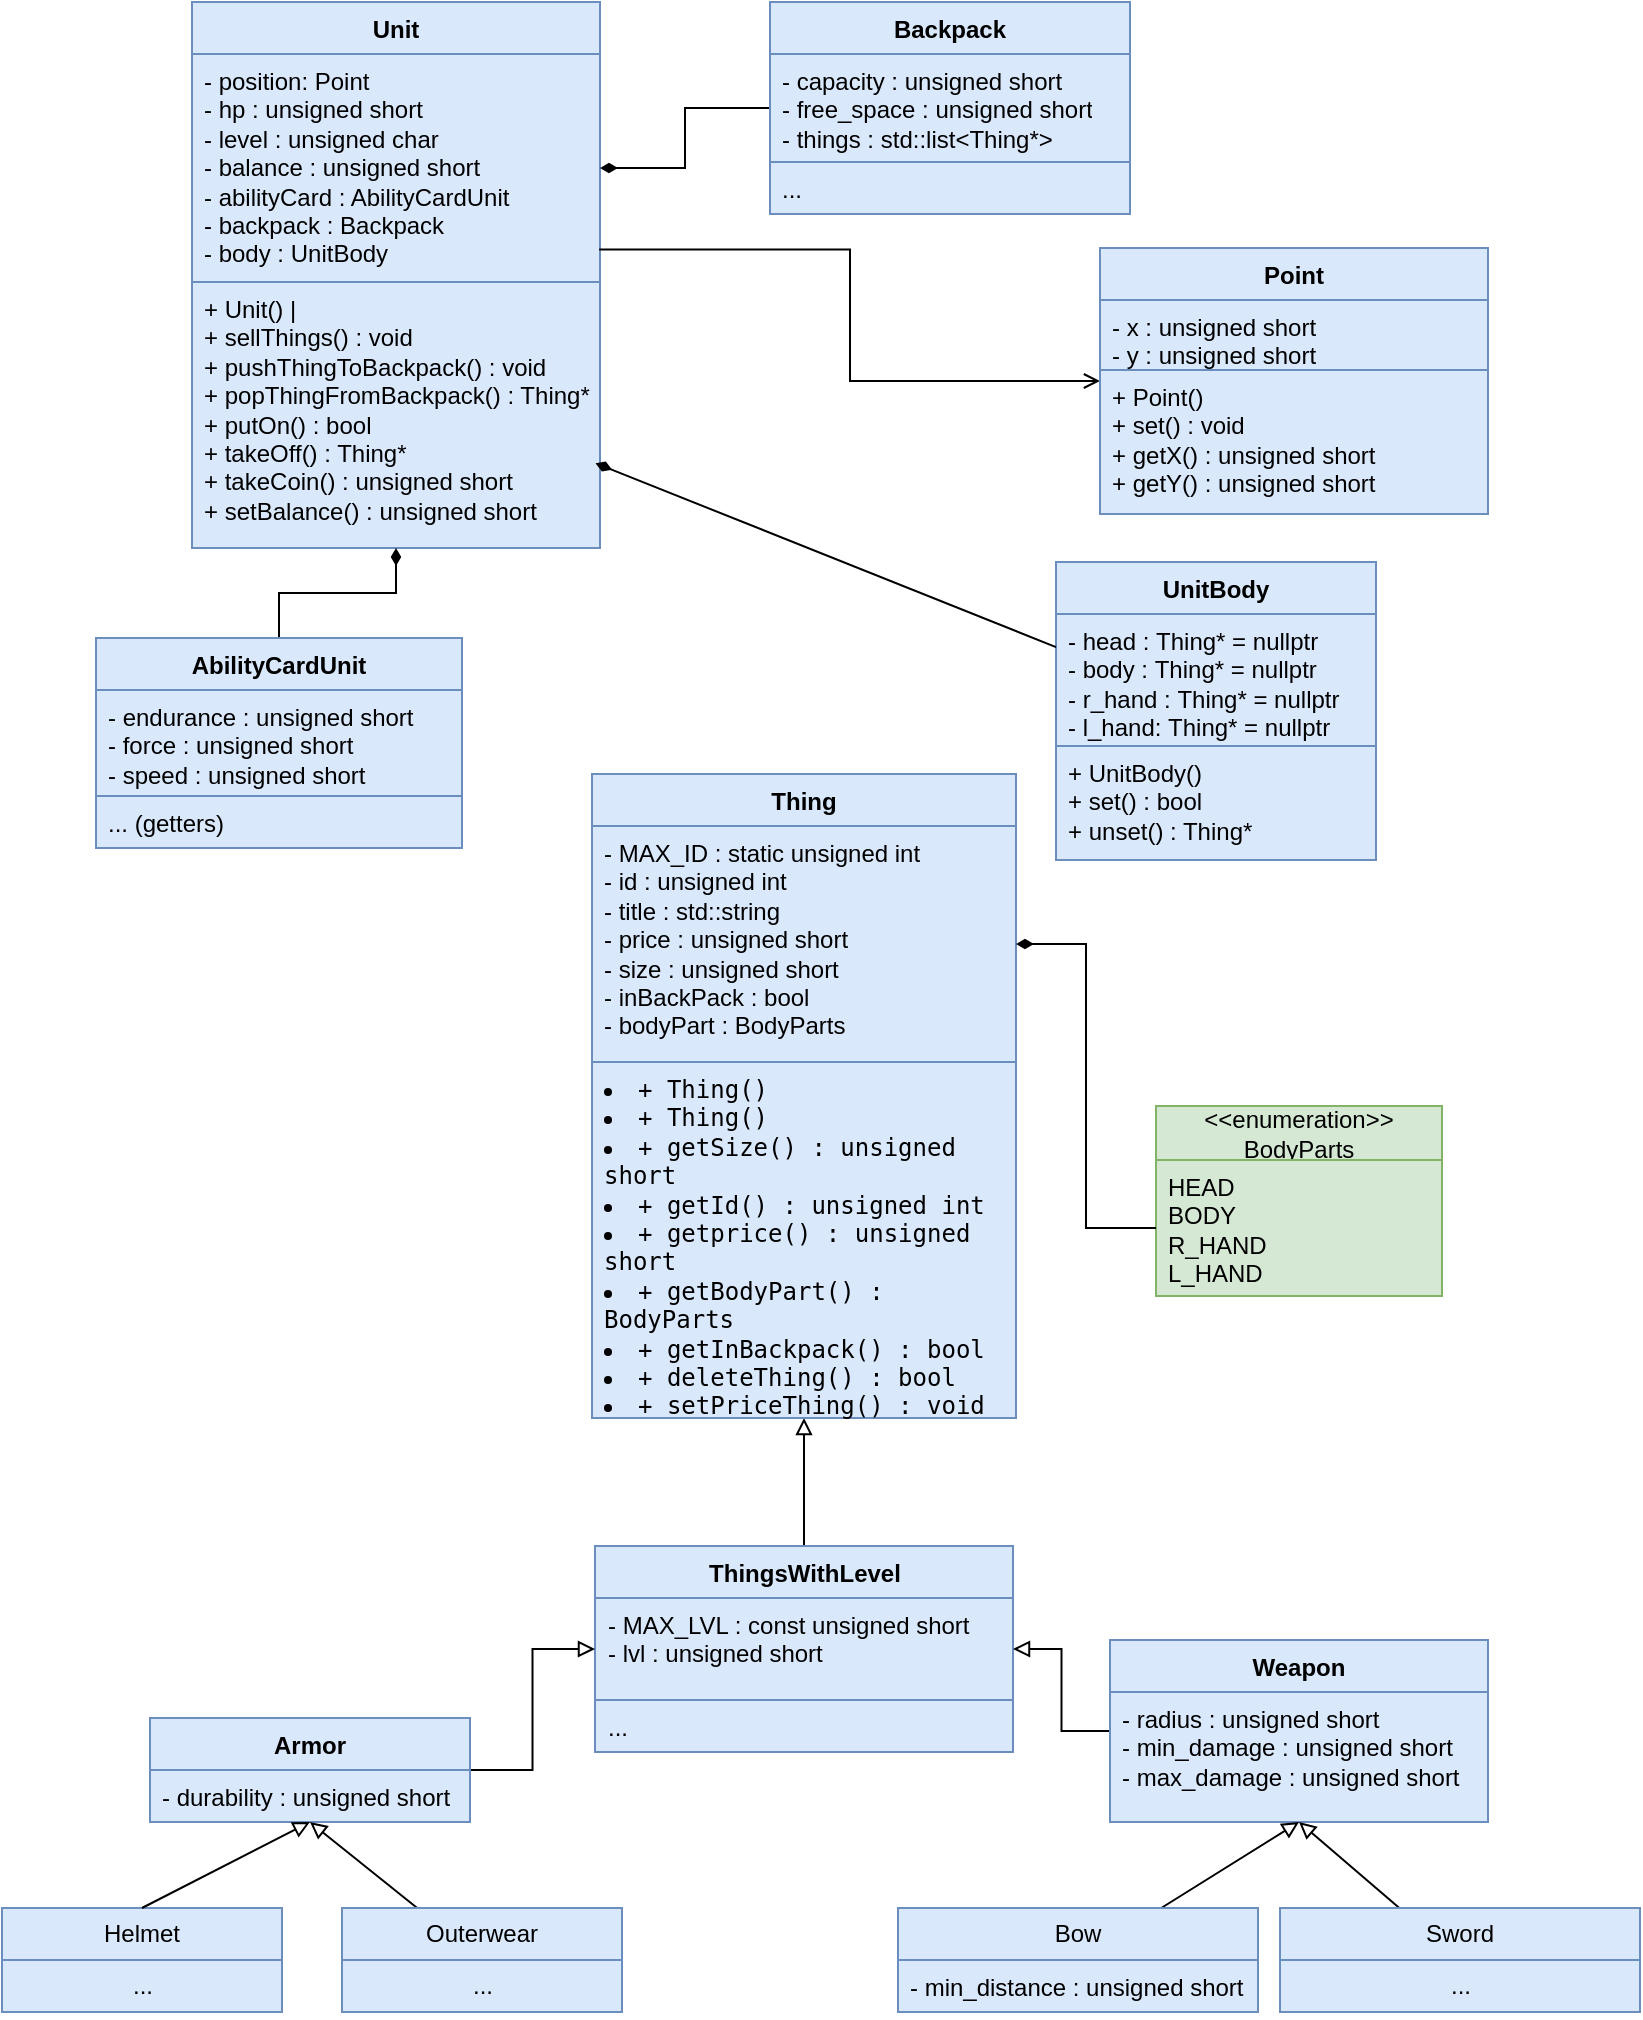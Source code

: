 <mxfile version="24.8.0">
  <diagram name="Страница — 1" id="nH3-7uxngD72fm8gfMB7">
    <mxGraphModel dx="1050" dy="557" grid="0" gridSize="10" guides="1" tooltips="1" connect="1" arrows="1" fold="1" page="1" pageScale="1" pageWidth="827" pageHeight="1169" math="0" shadow="0">
      <root>
        <mxCell id="0" />
        <mxCell id="1" parent="0" />
        <mxCell id="JdGX4QqvRXWBy_DkURMa-2" value="Unit" style="swimlane;fontStyle=1;align=center;verticalAlign=top;childLayout=stackLayout;horizontal=1;startSize=26;horizontalStack=0;resizeParent=1;resizeParentMax=0;resizeLast=0;collapsible=1;marginBottom=0;whiteSpace=wrap;html=1;fillColor=#dae8fc;strokeColor=#6c8ebf;" parent="1" vertex="1">
          <mxGeometry x="95" y="74" width="204" height="273" as="geometry" />
        </mxCell>
        <mxCell id="JdGX4QqvRXWBy_DkURMa-3" value="- position: Point&lt;div&gt;- hp :&amp;nbsp;unsigned short&lt;/div&gt;&lt;div&gt;- level :&amp;nbsp;unsigned char&lt;/div&gt;&lt;div&gt;- balance :&amp;nbsp;unsigned short&lt;/div&gt;&lt;div&gt;- abilityCard : AbilityCardUnit&lt;/div&gt;&lt;div&gt;- backpack : Backpack&lt;/div&gt;&lt;div&gt;- body : UnitBody&lt;/div&gt;" style="text;strokeColor=#6c8ebf;fillColor=#dae8fc;align=left;verticalAlign=top;spacingLeft=4;spacingRight=4;overflow=hidden;rotatable=0;points=[[0,0.5],[1,0.5]];portConstraint=eastwest;whiteSpace=wrap;html=1;" parent="JdGX4QqvRXWBy_DkURMa-2" vertex="1">
          <mxGeometry y="26" width="204" height="114" as="geometry" />
        </mxCell>
        <mxCell id="JdGX4QqvRXWBy_DkURMa-4" value="" style="line;strokeWidth=1;fillColor=#dae8fc;align=left;verticalAlign=middle;spacingTop=-1;spacingLeft=3;spacingRight=3;rotatable=0;labelPosition=right;points=[];portConstraint=eastwest;strokeColor=#6c8ebf;" parent="JdGX4QqvRXWBy_DkURMa-2" vertex="1">
          <mxGeometry y="140" width="204" as="geometry" />
        </mxCell>
        <mxCell id="JdGX4QqvRXWBy_DkURMa-5" value="+ &lt;span class=&quot;hljs-built_in&quot;&gt;Unit&lt;/span&gt;()                 |&lt;br&gt;+ &lt;span class=&quot;hljs-built_in&quot;&gt;sellThings&lt;/span&gt;() : void&lt;br&gt;+ &lt;span class=&quot;hljs-built_in&quot;&gt;pushThingToBackpack&lt;/span&gt;() : void&lt;br&gt;+ &lt;span class=&quot;hljs-built_in&quot;&gt;popThingFromBackpack&lt;/span&gt;() : Thing*&lt;br&gt;+ &lt;span class=&quot;hljs-built_in&quot;&gt;putOn&lt;/span&gt;() : bool&lt;br&gt;+ &lt;span class=&quot;hljs-built_in&quot;&gt;takeOff&lt;/span&gt;() : Thing*&lt;br&gt;+ &lt;span class=&quot;hljs-built_in&quot;&gt;takeCoin&lt;/span&gt;() : unsigned short&lt;br&gt;+ &lt;span class=&quot;hljs-built_in&quot;&gt;setBalance&lt;/span&gt;() : unsigned short" style="text;strokeColor=#6c8ebf;fillColor=#dae8fc;align=left;verticalAlign=top;spacingLeft=4;spacingRight=4;overflow=hidden;rotatable=0;points=[[0,0.5],[1,0.5]];portConstraint=eastwest;whiteSpace=wrap;html=1;" parent="JdGX4QqvRXWBy_DkURMa-2" vertex="1">
          <mxGeometry y="140" width="204" height="133" as="geometry" />
        </mxCell>
        <mxCell id="JdGX4QqvRXWBy_DkURMa-77" style="edgeStyle=orthogonalEdgeStyle;rounded=0;orthogonalLoop=1;jettySize=auto;html=1;entryX=1;entryY=0.5;entryDx=0;entryDy=0;endArrow=diamondThin;endFill=1;" parent="1" source="JdGX4QqvRXWBy_DkURMa-6" target="JdGX4QqvRXWBy_DkURMa-3" edge="1">
          <mxGeometry relative="1" as="geometry" />
        </mxCell>
        <mxCell id="JdGX4QqvRXWBy_DkURMa-6" value="Backpack" style="swimlane;fontStyle=1;align=center;verticalAlign=top;childLayout=stackLayout;horizontal=1;startSize=26;horizontalStack=0;resizeParent=1;resizeParentMax=0;resizeLast=0;collapsible=1;marginBottom=0;whiteSpace=wrap;html=1;fillColor=#dae8fc;strokeColor=#6c8ebf;" parent="1" vertex="1">
          <mxGeometry x="384" y="74" width="180" height="106" as="geometry">
            <mxRectangle x="540" y="50" width="90" height="30" as="alternateBounds" />
          </mxGeometry>
        </mxCell>
        <mxCell id="JdGX4QqvRXWBy_DkURMa-7" value="- capacity :&amp;nbsp;unsigned short&lt;div&gt;- free_space :&amp;nbsp;unsigned short&lt;/div&gt;&lt;div&gt;- things :&amp;nbsp;std::list&amp;lt;Thing*&amp;gt;&lt;br&gt;&lt;div&gt;&lt;br&gt;&lt;/div&gt;&lt;/div&gt;" style="text;strokeColor=#6c8ebf;fillColor=#dae8fc;align=left;verticalAlign=top;spacingLeft=4;spacingRight=4;overflow=hidden;rotatable=0;points=[[0,0.5],[1,0.5]];portConstraint=eastwest;whiteSpace=wrap;html=1;" parent="JdGX4QqvRXWBy_DkURMa-6" vertex="1">
          <mxGeometry y="26" width="180" height="54" as="geometry" />
        </mxCell>
        <mxCell id="JdGX4QqvRXWBy_DkURMa-8" value="" style="line;strokeWidth=1;fillColor=#dae8fc;align=left;verticalAlign=middle;spacingTop=-1;spacingLeft=3;spacingRight=3;rotatable=0;labelPosition=right;points=[];portConstraint=eastwest;strokeColor=#6c8ebf;" parent="JdGX4QqvRXWBy_DkURMa-6" vertex="1">
          <mxGeometry y="80" width="180" as="geometry" />
        </mxCell>
        <mxCell id="JdGX4QqvRXWBy_DkURMa-9" value="..." style="text;strokeColor=#6c8ebf;fillColor=#dae8fc;align=left;verticalAlign=top;spacingLeft=4;spacingRight=4;overflow=hidden;rotatable=0;points=[[0,0.5],[1,0.5]];portConstraint=eastwest;whiteSpace=wrap;html=1;" parent="JdGX4QqvRXWBy_DkURMa-6" vertex="1">
          <mxGeometry y="80" width="180" height="26" as="geometry" />
        </mxCell>
        <mxCell id="JdGX4QqvRXWBy_DkURMa-55" style="edgeStyle=orthogonalEdgeStyle;rounded=0;orthogonalLoop=1;jettySize=auto;html=1;entryX=0.5;entryY=0;entryDx=0;entryDy=0;startArrow=block;startFill=0;endArrow=none;endFill=0;" parent="1" source="JdGX4QqvRXWBy_DkURMa-15" target="JdGX4QqvRXWBy_DkURMa-19" edge="1">
          <mxGeometry relative="1" as="geometry" />
        </mxCell>
        <mxCell id="JdGX4QqvRXWBy_DkURMa-15" value="Thing" style="swimlane;fontStyle=1;align=center;verticalAlign=top;childLayout=stackLayout;horizontal=1;startSize=26;horizontalStack=0;resizeParent=1;resizeParentMax=0;resizeLast=0;collapsible=1;marginBottom=0;whiteSpace=wrap;html=1;fillColor=#dae8fc;strokeColor=#6c8ebf;" parent="1" vertex="1">
          <mxGeometry x="295" y="460" width="212" height="322" as="geometry" />
        </mxCell>
        <mxCell id="JdGX4QqvRXWBy_DkURMa-16" value="- MAX_ID :&amp;nbsp;static unsigned int&lt;div&gt;- id :&amp;nbsp;unsigned int&lt;/div&gt;&lt;div&gt;- title : std::string&lt;/div&gt;&lt;div&gt;- price :&amp;nbsp;unsigned short&lt;/div&gt;&lt;div&gt;- size :&amp;nbsp;unsigned short&lt;/div&gt;&lt;div&gt;- inBackPack : bool&lt;/div&gt;&lt;div&gt;- bodyPart : BodyParts&lt;br&gt;&lt;div&gt;&lt;br&gt;&lt;/div&gt;&lt;/div&gt;" style="text;strokeColor=#6c8ebf;fillColor=#dae8fc;align=left;verticalAlign=top;spacingLeft=4;spacingRight=4;overflow=hidden;rotatable=0;points=[[0,0.5],[1,0.5]];portConstraint=eastwest;whiteSpace=wrap;html=1;" parent="JdGX4QqvRXWBy_DkURMa-15" vertex="1">
          <mxGeometry y="26" width="212" height="118" as="geometry" />
        </mxCell>
        <mxCell id="JdGX4QqvRXWBy_DkURMa-17" value="" style="line;strokeWidth=1;fillColor=#dae8fc;align=left;verticalAlign=middle;spacingTop=-1;spacingLeft=3;spacingRight=3;rotatable=0;labelPosition=right;points=[];portConstraint=eastwest;strokeColor=#6c8ebf;" parent="JdGX4QqvRXWBy_DkURMa-15" vertex="1">
          <mxGeometry y="144" width="212" as="geometry" />
        </mxCell>
        <mxCell id="JdGX4QqvRXWBy_DkURMa-18" value="&lt;li&gt;&lt;code&gt;+ Thing()&lt;/code&gt;&lt;/li&gt;&lt;li&gt;&lt;code&gt;+ Thing()&lt;/code&gt;&lt;/li&gt;&lt;li&gt;&lt;code&gt;+ getSize() : unsigned short&lt;/code&gt;&lt;/li&gt;&lt;li&gt;&lt;code&gt;+ getId() : unsigned int&lt;/code&gt;&lt;/li&gt;&lt;li&gt;&lt;code&gt;+ getprice() : unsigned short&lt;/code&gt;&lt;/li&gt;&lt;li&gt;&lt;code&gt;+ getBodyPart() : BodyParts&lt;/code&gt;&lt;/li&gt;&lt;li&gt;&lt;code&gt;+ getInBackpack() : bool&lt;/code&gt;&lt;/li&gt;&lt;li&gt;&lt;code&gt;+ deleteThing() : bool&lt;/code&gt;&lt;/li&gt;&lt;li&gt;&lt;code&gt;+ setPriceThing() : void&lt;/code&gt;&lt;/li&gt;&lt;li&gt;&lt;code&gt;+ setInBackpack() : void&lt;/code&gt;&lt;/li&gt;" style="text;strokeColor=#6c8ebf;fillColor=#dae8fc;align=left;verticalAlign=top;spacingLeft=4;spacingRight=4;overflow=hidden;rotatable=0;points=[[0,0.5],[1,0.5]];portConstraint=eastwest;whiteSpace=wrap;html=1;" parent="JdGX4QqvRXWBy_DkURMa-15" vertex="1">
          <mxGeometry y="144" width="212" height="178" as="geometry" />
        </mxCell>
        <mxCell id="JdGX4QqvRXWBy_DkURMa-19" value="ThingsWithLevel" style="swimlane;fontStyle=1;align=center;verticalAlign=top;childLayout=stackLayout;horizontal=1;startSize=26;horizontalStack=0;resizeParent=1;resizeParentMax=0;resizeLast=0;collapsible=1;marginBottom=0;whiteSpace=wrap;html=1;fillColor=#dae8fc;strokeColor=#6c8ebf;" parent="1" vertex="1">
          <mxGeometry x="296.5" y="846" width="209" height="103" as="geometry" />
        </mxCell>
        <mxCell id="JdGX4QqvRXWBy_DkURMa-20" value="- MAX_LVL :&amp;nbsp;const unsigned short&lt;div&gt;- lvl : unsigned short&lt;/div&gt;" style="text;strokeColor=#6c8ebf;fillColor=#dae8fc;align=left;verticalAlign=top;spacingLeft=4;spacingRight=4;overflow=hidden;rotatable=0;points=[[0,0.5],[1,0.5]];portConstraint=eastwest;whiteSpace=wrap;html=1;" parent="JdGX4QqvRXWBy_DkURMa-19" vertex="1">
          <mxGeometry y="26" width="209" height="51" as="geometry" />
        </mxCell>
        <mxCell id="JdGX4QqvRXWBy_DkURMa-21" value="" style="line;strokeWidth=1;fillColor=#dae8fc;align=left;verticalAlign=middle;spacingTop=-1;spacingLeft=3;spacingRight=3;rotatable=0;labelPosition=right;points=[];portConstraint=eastwest;strokeColor=#6c8ebf;" parent="JdGX4QqvRXWBy_DkURMa-19" vertex="1">
          <mxGeometry y="77" width="209" as="geometry" />
        </mxCell>
        <mxCell id="JdGX4QqvRXWBy_DkURMa-22" value="..." style="text;strokeColor=#6c8ebf;fillColor=#dae8fc;align=left;verticalAlign=top;spacingLeft=4;spacingRight=4;overflow=hidden;rotatable=0;points=[[0,0.5],[1,0.5]];portConstraint=eastwest;whiteSpace=wrap;html=1;" parent="JdGX4QqvRXWBy_DkURMa-19" vertex="1">
          <mxGeometry y="77" width="209" height="26" as="geometry" />
        </mxCell>
        <mxCell id="JdGX4QqvRXWBy_DkURMa-59" style="edgeStyle=orthogonalEdgeStyle;rounded=0;orthogonalLoop=1;jettySize=auto;html=1;entryX=0;entryY=0.5;entryDx=0;entryDy=0;endArrow=block;endFill=0;" parent="1" source="JdGX4QqvRXWBy_DkURMa-23" target="JdGX4QqvRXWBy_DkURMa-19" edge="1">
          <mxGeometry relative="1" as="geometry" />
        </mxCell>
        <mxCell id="JdGX4QqvRXWBy_DkURMa-23" value="Armor" style="swimlane;fontStyle=1;align=center;verticalAlign=top;childLayout=stackLayout;horizontal=1;startSize=26;horizontalStack=0;resizeParent=1;resizeParentMax=0;resizeLast=0;collapsible=1;marginBottom=0;whiteSpace=wrap;html=1;fillColor=#dae8fc;strokeColor=#6c8ebf;" parent="1" vertex="1">
          <mxGeometry x="74" y="932" width="160" height="52" as="geometry" />
        </mxCell>
        <mxCell id="JdGX4QqvRXWBy_DkURMa-24" value="- durability : unsigned short" style="text;strokeColor=#6c8ebf;fillColor=#dae8fc;align=left;verticalAlign=top;spacingLeft=4;spacingRight=4;overflow=hidden;rotatable=0;points=[[0,0.5],[1,0.5]];portConstraint=eastwest;whiteSpace=wrap;html=1;" parent="JdGX4QqvRXWBy_DkURMa-23" vertex="1">
          <mxGeometry y="26" width="160" height="26" as="geometry" />
        </mxCell>
        <mxCell id="JdGX4QqvRXWBy_DkURMa-25" value="" style="line;strokeWidth=1;fillColor=#dae8fc;align=left;verticalAlign=middle;spacingTop=-1;spacingLeft=3;spacingRight=3;rotatable=0;labelPosition=right;points=[];portConstraint=eastwest;strokeColor=#6c8ebf;" parent="JdGX4QqvRXWBy_DkURMa-23" vertex="1">
          <mxGeometry y="52" width="160" as="geometry" />
        </mxCell>
        <mxCell id="JdGX4QqvRXWBy_DkURMa-56" style="edgeStyle=orthogonalEdgeStyle;rounded=0;orthogonalLoop=1;jettySize=auto;html=1;entryX=1;entryY=0.5;entryDx=0;entryDy=0;endArrow=block;endFill=0;" parent="1" source="JdGX4QqvRXWBy_DkURMa-27" target="JdGX4QqvRXWBy_DkURMa-19" edge="1">
          <mxGeometry relative="1" as="geometry" />
        </mxCell>
        <mxCell id="JdGX4QqvRXWBy_DkURMa-27" value="Weapon" style="swimlane;fontStyle=1;align=center;verticalAlign=top;childLayout=stackLayout;horizontal=1;startSize=26;horizontalStack=0;resizeParent=1;resizeParentMax=0;resizeLast=0;collapsible=1;marginBottom=0;whiteSpace=wrap;html=1;fillColor=#dae8fc;strokeColor=#6c8ebf;" parent="1" vertex="1">
          <mxGeometry x="554" y="893" width="189" height="91" as="geometry" />
        </mxCell>
        <mxCell id="JdGX4QqvRXWBy_DkURMa-28" value="-&lt;span style=&quot;background-color: initial;&quot;&gt;&amp;nbsp;radius :&amp;nbsp;&lt;/span&gt;unsigned short&lt;div&gt;- min_damage :&amp;nbsp;&lt;span style=&quot;background-color: initial;&quot;&gt;unsigned short&lt;/span&gt;&lt;span style=&quot;background-color: initial;&quot;&gt;&amp;nbsp;&lt;/span&gt;&lt;/div&gt;&lt;div&gt;- max_damage :&amp;nbsp;&lt;span style=&quot;background-color: initial;&quot;&gt;unsigned short&lt;/span&gt;&lt;/div&gt;" style="text;strokeColor=#6c8ebf;fillColor=#dae8fc;align=left;verticalAlign=top;spacingLeft=4;spacingRight=4;overflow=hidden;rotatable=0;points=[[0,0.5],[1,0.5]];portConstraint=eastwest;whiteSpace=wrap;html=1;" parent="JdGX4QqvRXWBy_DkURMa-27" vertex="1">
          <mxGeometry y="26" width="189" height="65" as="geometry" />
        </mxCell>
        <mxCell id="JdGX4QqvRXWBy_DkURMa-29" value="" style="line;strokeWidth=1;fillColor=#dae8fc;align=left;verticalAlign=middle;spacingTop=-1;spacingLeft=3;spacingRight=3;rotatable=0;labelPosition=right;points=[];portConstraint=eastwest;strokeColor=#6c8ebf;" parent="JdGX4QqvRXWBy_DkURMa-27" vertex="1">
          <mxGeometry y="91" width="189" as="geometry" />
        </mxCell>
        <mxCell id="JdGX4QqvRXWBy_DkURMa-35" value="Helmet" style="swimlane;fontStyle=0;childLayout=stackLayout;horizontal=1;startSize=26;fillColor=#dae8fc;horizontalStack=0;resizeParent=1;resizeParentMax=0;resizeLast=0;collapsible=1;marginBottom=0;whiteSpace=wrap;html=1;strokeColor=#6c8ebf;" parent="1" vertex="1">
          <mxGeometry y="1027" width="140" height="52" as="geometry" />
        </mxCell>
        <mxCell id="JdGX4QqvRXWBy_DkURMa-39" value="..." style="text;html=1;align=center;verticalAlign=middle;resizable=0;points=[];autosize=1;strokeColor=#6c8ebf;fillColor=#dae8fc;" parent="JdGX4QqvRXWBy_DkURMa-35" vertex="1">
          <mxGeometry y="26" width="140" height="26" as="geometry" />
        </mxCell>
        <mxCell id="JdGX4QqvRXWBy_DkURMa-63" style="rounded=0;orthogonalLoop=1;jettySize=auto;html=1;entryX=0.5;entryY=1;entryDx=0;entryDy=0;endArrow=block;endFill=0;" parent="1" source="JdGX4QqvRXWBy_DkURMa-40" target="JdGX4QqvRXWBy_DkURMa-23" edge="1">
          <mxGeometry relative="1" as="geometry" />
        </mxCell>
        <mxCell id="JdGX4QqvRXWBy_DkURMa-40" value="Outerwear" style="swimlane;fontStyle=0;childLayout=stackLayout;horizontal=1;startSize=26;fillColor=#dae8fc;horizontalStack=0;resizeParent=1;resizeParentMax=0;resizeLast=0;collapsible=1;marginBottom=0;whiteSpace=wrap;html=1;strokeColor=#6c8ebf;" parent="1" vertex="1">
          <mxGeometry x="170" y="1027" width="140" height="52" as="geometry" />
        </mxCell>
        <mxCell id="JdGX4QqvRXWBy_DkURMa-44" value="..." style="text;html=1;align=center;verticalAlign=middle;resizable=0;points=[];autosize=1;strokeColor=#6c8ebf;fillColor=#dae8fc;" parent="JdGX4QqvRXWBy_DkURMa-40" vertex="1">
          <mxGeometry y="26" width="140" height="26" as="geometry" />
        </mxCell>
        <mxCell id="JdGX4QqvRXWBy_DkURMa-62" style="rounded=0;orthogonalLoop=1;jettySize=auto;html=1;entryX=0.5;entryY=1;entryDx=0;entryDy=0;endArrow=block;endFill=0;" parent="1" source="JdGX4QqvRXWBy_DkURMa-45" target="JdGX4QqvRXWBy_DkURMa-27" edge="1">
          <mxGeometry relative="1" as="geometry" />
        </mxCell>
        <mxCell id="JdGX4QqvRXWBy_DkURMa-45" value="Bow" style="swimlane;fontStyle=0;childLayout=stackLayout;horizontal=1;startSize=26;fillColor=#dae8fc;horizontalStack=0;resizeParent=1;resizeParentMax=0;resizeLast=0;collapsible=1;marginBottom=0;whiteSpace=wrap;html=1;strokeColor=#6c8ebf;" parent="1" vertex="1">
          <mxGeometry x="448" y="1027" width="180" height="52" as="geometry" />
        </mxCell>
        <mxCell id="JdGX4QqvRXWBy_DkURMa-50" value="- min_distance :&amp;nbsp;unsigned short" style="text;strokeColor=#6c8ebf;fillColor=#dae8fc;align=left;verticalAlign=top;spacingLeft=4;spacingRight=4;overflow=hidden;rotatable=0;points=[[0,0.5],[1,0.5]];portConstraint=eastwest;whiteSpace=wrap;html=1;" parent="JdGX4QqvRXWBy_DkURMa-45" vertex="1">
          <mxGeometry y="26" width="180" height="26" as="geometry" />
        </mxCell>
        <mxCell id="JdGX4QqvRXWBy_DkURMa-60" style="rounded=0;orthogonalLoop=1;jettySize=auto;html=1;entryX=0.5;entryY=1;entryDx=0;entryDy=0;endArrow=block;endFill=0;" parent="1" source="JdGX4QqvRXWBy_DkURMa-49" target="JdGX4QqvRXWBy_DkURMa-27" edge="1">
          <mxGeometry relative="1" as="geometry" />
        </mxCell>
        <mxCell id="JdGX4QqvRXWBy_DkURMa-49" value="Sword" style="swimlane;fontStyle=0;childLayout=stackLayout;horizontal=1;startSize=26;fillColor=#dae8fc;horizontalStack=0;resizeParent=1;resizeParentMax=0;resizeLast=0;collapsible=1;marginBottom=0;whiteSpace=wrap;html=1;strokeColor=#6c8ebf;" parent="1" vertex="1">
          <mxGeometry x="639" y="1027" width="180" height="52" as="geometry" />
        </mxCell>
        <mxCell id="JdGX4QqvRXWBy_DkURMa-53" value="..." style="text;html=1;align=center;verticalAlign=middle;resizable=0;points=[];autosize=1;strokeColor=#6c8ebf;fillColor=#dae8fc;" parent="JdGX4QqvRXWBy_DkURMa-49" vertex="1">
          <mxGeometry y="26" width="180" height="26" as="geometry" />
        </mxCell>
        <mxCell id="JdGX4QqvRXWBy_DkURMa-64" style="rounded=0;orthogonalLoop=1;jettySize=auto;html=1;entryX=0.5;entryY=1;entryDx=0;entryDy=0;endArrow=block;endFill=0;exitX=0.5;exitY=0;exitDx=0;exitDy=0;" parent="1" source="JdGX4QqvRXWBy_DkURMa-35" target="JdGX4QqvRXWBy_DkURMa-23" edge="1">
          <mxGeometry relative="1" as="geometry" />
        </mxCell>
        <mxCell id="JdGX4QqvRXWBy_DkURMa-76" style="edgeStyle=orthogonalEdgeStyle;rounded=0;orthogonalLoop=1;jettySize=auto;html=1;endArrow=none;endFill=0;entryX=0.998;entryY=0.858;entryDx=0;entryDy=0;entryPerimeter=0;startArrow=open;startFill=0;" parent="1" source="JdGX4QqvRXWBy_DkURMa-72" target="JdGX4QqvRXWBy_DkURMa-3" edge="1">
          <mxGeometry relative="1" as="geometry" />
        </mxCell>
        <mxCell id="JdGX4QqvRXWBy_DkURMa-72" value="Point" style="swimlane;fontStyle=1;align=center;verticalAlign=top;childLayout=stackLayout;horizontal=1;startSize=26;horizontalStack=0;resizeParent=1;resizeParentMax=0;resizeLast=0;collapsible=1;marginBottom=0;whiteSpace=wrap;html=1;fillColor=#dae8fc;strokeColor=#6c8ebf;" parent="1" vertex="1">
          <mxGeometry x="549" y="197" width="194" height="133" as="geometry" />
        </mxCell>
        <mxCell id="JdGX4QqvRXWBy_DkURMa-73" value="- x :&amp;nbsp;unsigned short&lt;div&gt;- y :&amp;nbsp;unsigned short&lt;/div&gt;" style="text;strokeColor=#6c8ebf;fillColor=#dae8fc;align=left;verticalAlign=top;spacingLeft=4;spacingRight=4;overflow=hidden;rotatable=0;points=[[0,0.5],[1,0.5]];portConstraint=eastwest;whiteSpace=wrap;html=1;" parent="JdGX4QqvRXWBy_DkURMa-72" vertex="1">
          <mxGeometry y="26" width="194" height="35" as="geometry" />
        </mxCell>
        <mxCell id="JdGX4QqvRXWBy_DkURMa-74" value="" style="line;strokeWidth=1;fillColor=#dae8fc;align=left;verticalAlign=middle;spacingTop=-1;spacingLeft=3;spacingRight=3;rotatable=0;labelPosition=right;points=[];portConstraint=eastwest;strokeColor=#6c8ebf;" parent="JdGX4QqvRXWBy_DkURMa-72" vertex="1">
          <mxGeometry y="61" width="194" as="geometry" />
        </mxCell>
        <mxCell id="JdGX4QqvRXWBy_DkURMa-75" value="&lt;span style=&quot;background-color: initial;&quot;&gt;+ Point()&lt;/span&gt;&lt;br&gt;&lt;span style=&quot;background-color: initial;&quot;&gt;+ set() : void&lt;/span&gt;&lt;br&gt;&lt;span style=&quot;background-color: initial;&quot;&gt;+ getX() : unsigned short&lt;/span&gt;&lt;br&gt;&lt;span style=&quot;background-color: initial;&quot;&gt;+ getY() : unsigned short&lt;/span&gt;" style="text;strokeColor=#6c8ebf;fillColor=#dae8fc;align=left;verticalAlign=top;spacingLeft=4;spacingRight=4;overflow=hidden;rotatable=0;points=[[0,0.5],[1,0.5]];portConstraint=eastwest;whiteSpace=wrap;html=1;" parent="JdGX4QqvRXWBy_DkURMa-72" vertex="1">
          <mxGeometry y="61" width="194" height="72" as="geometry" />
        </mxCell>
        <mxCell id="JdGX4QqvRXWBy_DkURMa-78" value="UnitBody" style="swimlane;fontStyle=1;align=center;verticalAlign=top;childLayout=stackLayout;horizontal=1;startSize=26;horizontalStack=0;resizeParent=1;resizeParentMax=0;resizeLast=0;collapsible=1;marginBottom=0;whiteSpace=wrap;html=1;fillColor=#dae8fc;strokeColor=#6c8ebf;" parent="1" vertex="1">
          <mxGeometry x="527" y="354" width="160" height="149" as="geometry" />
        </mxCell>
        <mxCell id="JdGX4QqvRXWBy_DkURMa-79" value="- head :&amp;nbsp;Thing* = nullptr&lt;br&gt;&lt;div&gt;&lt;span style=&quot;background-color: initial;&quot;&gt;- body :&amp;nbsp;Thing* = nullptr&lt;/span&gt;&lt;/div&gt;- r_hand :&amp;nbsp;Thing* = nullptr&lt;br&gt;&lt;div&gt;&lt;span style=&quot;background-color: initial;&quot;&gt;- l_hand:&amp;nbsp;Thing* = nullptr&amp;nbsp;&lt;/span&gt;&amp;nbsp;&lt;/div&gt;" style="text;strokeColor=#6c8ebf;fillColor=#dae8fc;align=left;verticalAlign=top;spacingLeft=4;spacingRight=4;overflow=hidden;rotatable=0;points=[[0,0.5],[1,0.5]];portConstraint=eastwest;whiteSpace=wrap;html=1;" parent="JdGX4QqvRXWBy_DkURMa-78" vertex="1">
          <mxGeometry y="26" width="160" height="66" as="geometry" />
        </mxCell>
        <mxCell id="JdGX4QqvRXWBy_DkURMa-80" value="" style="line;strokeWidth=1;fillColor=#dae8fc;align=left;verticalAlign=middle;spacingTop=-1;spacingLeft=3;spacingRight=3;rotatable=0;labelPosition=right;points=[];portConstraint=eastwest;strokeColor=#6c8ebf;" parent="JdGX4QqvRXWBy_DkURMa-78" vertex="1">
          <mxGeometry y="92" width="160" as="geometry" />
        </mxCell>
        <mxCell id="JdGX4QqvRXWBy_DkURMa-81" value="&lt;span style=&quot;background-color: initial;&quot;&gt;+ UnitBody()&lt;/span&gt;&lt;br&gt;&lt;span style=&quot;background-color: initial;&quot;&gt;+ set() : bool&lt;/span&gt;&lt;br&gt;&lt;span style=&quot;background-color: initial;&quot;&gt;+ unset() : Thing*&lt;/span&gt;" style="text;strokeColor=#6c8ebf;fillColor=#dae8fc;align=left;verticalAlign=top;spacingLeft=4;spacingRight=4;overflow=hidden;rotatable=0;points=[[0,0.5],[1,0.5]];portConstraint=eastwest;whiteSpace=wrap;html=1;" parent="JdGX4QqvRXWBy_DkURMa-78" vertex="1">
          <mxGeometry y="92" width="160" height="57" as="geometry" />
        </mxCell>
        <mxCell id="JdGX4QqvRXWBy_DkURMa-92" style="edgeStyle=orthogonalEdgeStyle;rounded=0;orthogonalLoop=1;jettySize=auto;html=1;entryX=0.5;entryY=1;entryDx=0;entryDy=0;endArrow=diamondThin;endFill=1;" parent="1" source="JdGX4QqvRXWBy_DkURMa-88" target="JdGX4QqvRXWBy_DkURMa-2" edge="1">
          <mxGeometry relative="1" as="geometry" />
        </mxCell>
        <mxCell id="JdGX4QqvRXWBy_DkURMa-88" value="AbilityCardUnit" style="swimlane;fontStyle=1;align=center;verticalAlign=top;childLayout=stackLayout;horizontal=1;startSize=26;horizontalStack=0;resizeParent=1;resizeParentMax=0;resizeLast=0;collapsible=1;marginBottom=0;whiteSpace=wrap;html=1;fillColor=#dae8fc;strokeColor=#6c8ebf;" parent="1" vertex="1">
          <mxGeometry x="47" y="392" width="183" height="105" as="geometry" />
        </mxCell>
        <mxCell id="JdGX4QqvRXWBy_DkURMa-89" value="- endurance : unsigned short&lt;div&gt;- force :&amp;nbsp;&lt;span style=&quot;background-color: initial;&quot;&gt;unsigned short&lt;/span&gt;&lt;/div&gt;&lt;div&gt;&lt;span style=&quot;background-color: initial;&quot;&gt;- speed :&amp;nbsp;&lt;/span&gt;&lt;span style=&quot;background-color: initial;&quot;&gt;unsigned short&lt;/span&gt;&lt;/div&gt;" style="text;strokeColor=#6c8ebf;fillColor=#dae8fc;align=left;verticalAlign=top;spacingLeft=4;spacingRight=4;overflow=hidden;rotatable=0;points=[[0,0.5],[1,0.5]];portConstraint=eastwest;whiteSpace=wrap;html=1;" parent="JdGX4QqvRXWBy_DkURMa-88" vertex="1">
          <mxGeometry y="26" width="183" height="53" as="geometry" />
        </mxCell>
        <mxCell id="JdGX4QqvRXWBy_DkURMa-91" value="... (getters)" style="text;strokeColor=#6c8ebf;fillColor=#dae8fc;align=left;verticalAlign=top;spacingLeft=4;spacingRight=4;overflow=hidden;rotatable=0;points=[[0,0.5],[1,0.5]];portConstraint=eastwest;whiteSpace=wrap;html=1;" parent="JdGX4QqvRXWBy_DkURMa-88" vertex="1">
          <mxGeometry y="79" width="183" height="26" as="geometry" />
        </mxCell>
        <mxCell id="JdGX4QqvRXWBy_DkURMa-94" style="rounded=0;orthogonalLoop=1;jettySize=auto;html=1;entryX=0.989;entryY=0.681;entryDx=0;entryDy=0;entryPerimeter=0;endArrow=diamondThin;endFill=1;" parent="1" source="JdGX4QqvRXWBy_DkURMa-78" target="JdGX4QqvRXWBy_DkURMa-5" edge="1">
          <mxGeometry relative="1" as="geometry" />
        </mxCell>
        <mxCell id="JdGX4QqvRXWBy_DkURMa-95" value="&lt;div&gt;&amp;lt;&amp;lt;enumeration&amp;gt;&amp;gt;&lt;/div&gt;BodyParts" style="swimlane;fontStyle=0;childLayout=stackLayout;horizontal=1;startSize=27;fillColor=#d5e8d4;horizontalStack=0;resizeParent=1;resizeParentMax=0;resizeLast=0;collapsible=1;marginBottom=0;whiteSpace=wrap;html=1;strokeColor=#82b366;" parent="1" vertex="1">
          <mxGeometry x="577" y="626" width="143" height="95" as="geometry" />
        </mxCell>
        <mxCell id="JdGX4QqvRXWBy_DkURMa-96" value="&lt;div&gt;HEAD&lt;/div&gt;&lt;div&gt;BODY&lt;/div&gt;&lt;div&gt;R_HAND&lt;/div&gt;&lt;div&gt;L_HAND&lt;/div&gt;" style="text;strokeColor=#82b366;fillColor=#d5e8d4;align=left;verticalAlign=top;spacingLeft=4;spacingRight=4;overflow=hidden;rotatable=0;points=[[0,0.5],[1,0.5]];portConstraint=eastwest;whiteSpace=wrap;html=1;" parent="JdGX4QqvRXWBy_DkURMa-95" vertex="1">
          <mxGeometry y="27" width="143" height="68" as="geometry" />
        </mxCell>
        <mxCell id="JdGX4QqvRXWBy_DkURMa-99" style="edgeStyle=orthogonalEdgeStyle;rounded=0;orthogonalLoop=1;jettySize=auto;html=1;entryX=1;entryY=0.5;entryDx=0;entryDy=0;endArrow=diamondThin;endFill=1;" parent="1" source="JdGX4QqvRXWBy_DkURMa-96" target="JdGX4QqvRXWBy_DkURMa-16" edge="1">
          <mxGeometry relative="1" as="geometry" />
        </mxCell>
      </root>
    </mxGraphModel>
  </diagram>
</mxfile>
